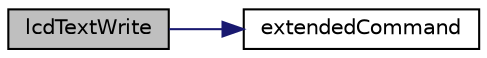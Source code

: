 digraph "lcdTextWrite"
{
  edge [fontname="Helvetica",fontsize="10",labelfontname="Helvetica",labelfontsize="10"];
  node [fontname="Helvetica",fontsize="10",shape=record];
  rankdir="LR";
  Node1 [label="lcdTextWrite",height=0.2,width=0.4,color="black", fillcolor="grey75", style="filled", fontcolor="black"];
  Node1 -> Node2 [color="midnightblue",fontsize="10",style="solid",fontname="Helvetica"];
  Node2 [label="extendedCommand",height=0.2,width=0.4,color="black", fillcolor="white", style="filled",URL="$_serial_l_c_d_module_8c.html#a5ec24d8f856d89706706c77fa1d0f043"];
}

